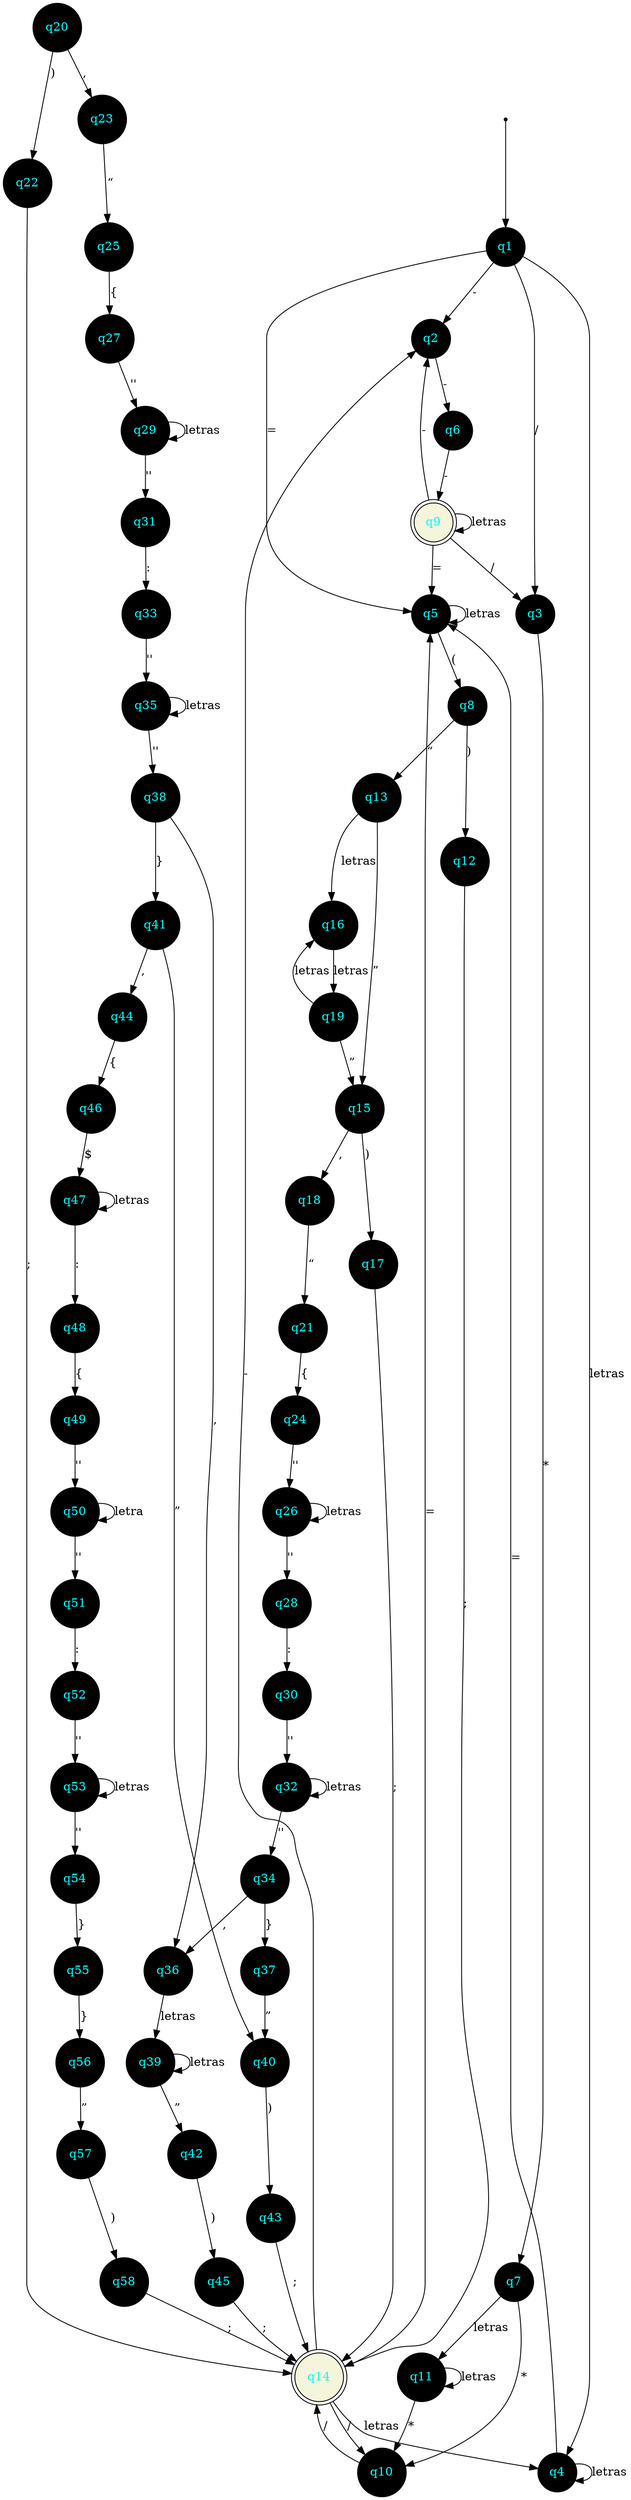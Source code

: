 digraph automata {
    node [shape=circle fillcolor="black", style="filled", fontcolor="#00FFFF"];
    start [shape=point];
    start -> q1;
    q1 -> q2 [label="-"];
    q1 -> q3 [label="/"];
    q1 -> q4 [label="letras"];
    q1 -> q5 [label="="];
    q2 -> q6 [label="-"];
    q3 -> q7 [label="*"];
    q4 -> q4 [label="letras"];
    q4 -> q5 [label="="];
    q5 -> q5 [label="letras"];
    q5 -> q8 [label="("];
    q6 -> q9 [label="-"];
    q7 -> q10 [label="*"];
    q7 -> q11 [label="letras"];
    q8 -> q12 [label=")"];
    q8 -> q13 [label="“"];
    q9 -> q2 [label="-"];
    q9 -> q3 [label="/"];
    q9 -> q9 [label="letras"];
    q9 -> q5 [label="="];
    q10 -> q14 [label="/"];
    q11 -> q10 [label="*"];
    q11 -> q11 [label="letras"];
    q12 -> q14 [label=";"];
    q13 -> q16 [label="letras"];
    q13 -> q15 [label="”"];
    q14 -> q2 [label="-"];
    q14 -> q10 [label="/"];
    q14 -> q4 [label="letras"];
    q14 -> q5 [label="="];
    q15 -> q17 [label=")"];
    q15 -> q18 [label=","];
    q16 -> q19 [label="letras"];
    q17 -> q14 [label=";"];
    q18 -> q21 [label="“"];
    q19 -> q16 [label="letras"];
    q19 -> q15 [label="”"];
    q20 -> q22 [label=")"];
    q20 -> q23 [label=","];
    q21 -> q24 [label="{"];
    q22 -> q14 [label=";"];
    q23 -> q25 [label="“"];
    q24 -> q26 [label="''"];
    q25 -> q27 [label="{"];
    q26 -> q26 [label="letras"];
    q26 -> q28 [label="''"];
    q27 -> q29 [label="''"];
    q28 -> q30 [label=":"];
    q29 -> q29 [label="letras"];
    q29 -> q31 [label="''"];
    q30 -> q32 [label="''"];
    q31 -> q33 [label=":"];
    q32 -> q32 [label="letras"];
    q32 -> q34 [label="''"];
    q33 -> q35 [label="''"];
    q34 -> q37 [label="}"];
    q34 -> q36 [label=","];
    q35 -> q35 [label="letras"];
    q35 -> q38 [label="''"];
    q36 -> q39 [label="letras"];
    q37 -> q40 [label="”"];
    q38 -> q41 [label="}"];
    q38 -> q36 [label=","];
    q39 -> q39 [label="letras"];
    q39 -> q42 [label="”"];
    q40 -> q43 [label=")"];
    q41 -> q40 [label="”"];
    q41 -> q44 [label=","];
    q42 -> q45 [label=")"];
    q43 -> q14 [label=";"];
    q44 -> q46 [label="{"];
    q45 -> q14 [label=";"];
    q46 -> q47 [label="$"];
    q47 -> q47 [label="letras"];
    q47 -> q48 [label=":"];
    q48 -> q49 [label="{"];
    q49 -> q50 [label="''"];
    q50 -> q50 [label="letra"];
    q50 -> q51 [label="''"];
    q51 -> q52 [label=":"];
    q52 -> q53 [label="''"];
    q53 -> q53 [label="letras"];
    q53 -> q54 [label="''"];
    q54 -> q55 [label="}"];
    q55 -> q56 [label="}"];
    q56 -> q57 [label="”"];
    q57 -> q58 [label=")"];
    q58 -> q14 [label=";"];
    q14 [shape=doublecircle fillcolor="beige", style="filled"];
    q9 [shape=doublecircle fillcolor="beige", style="filled"];
  
}
